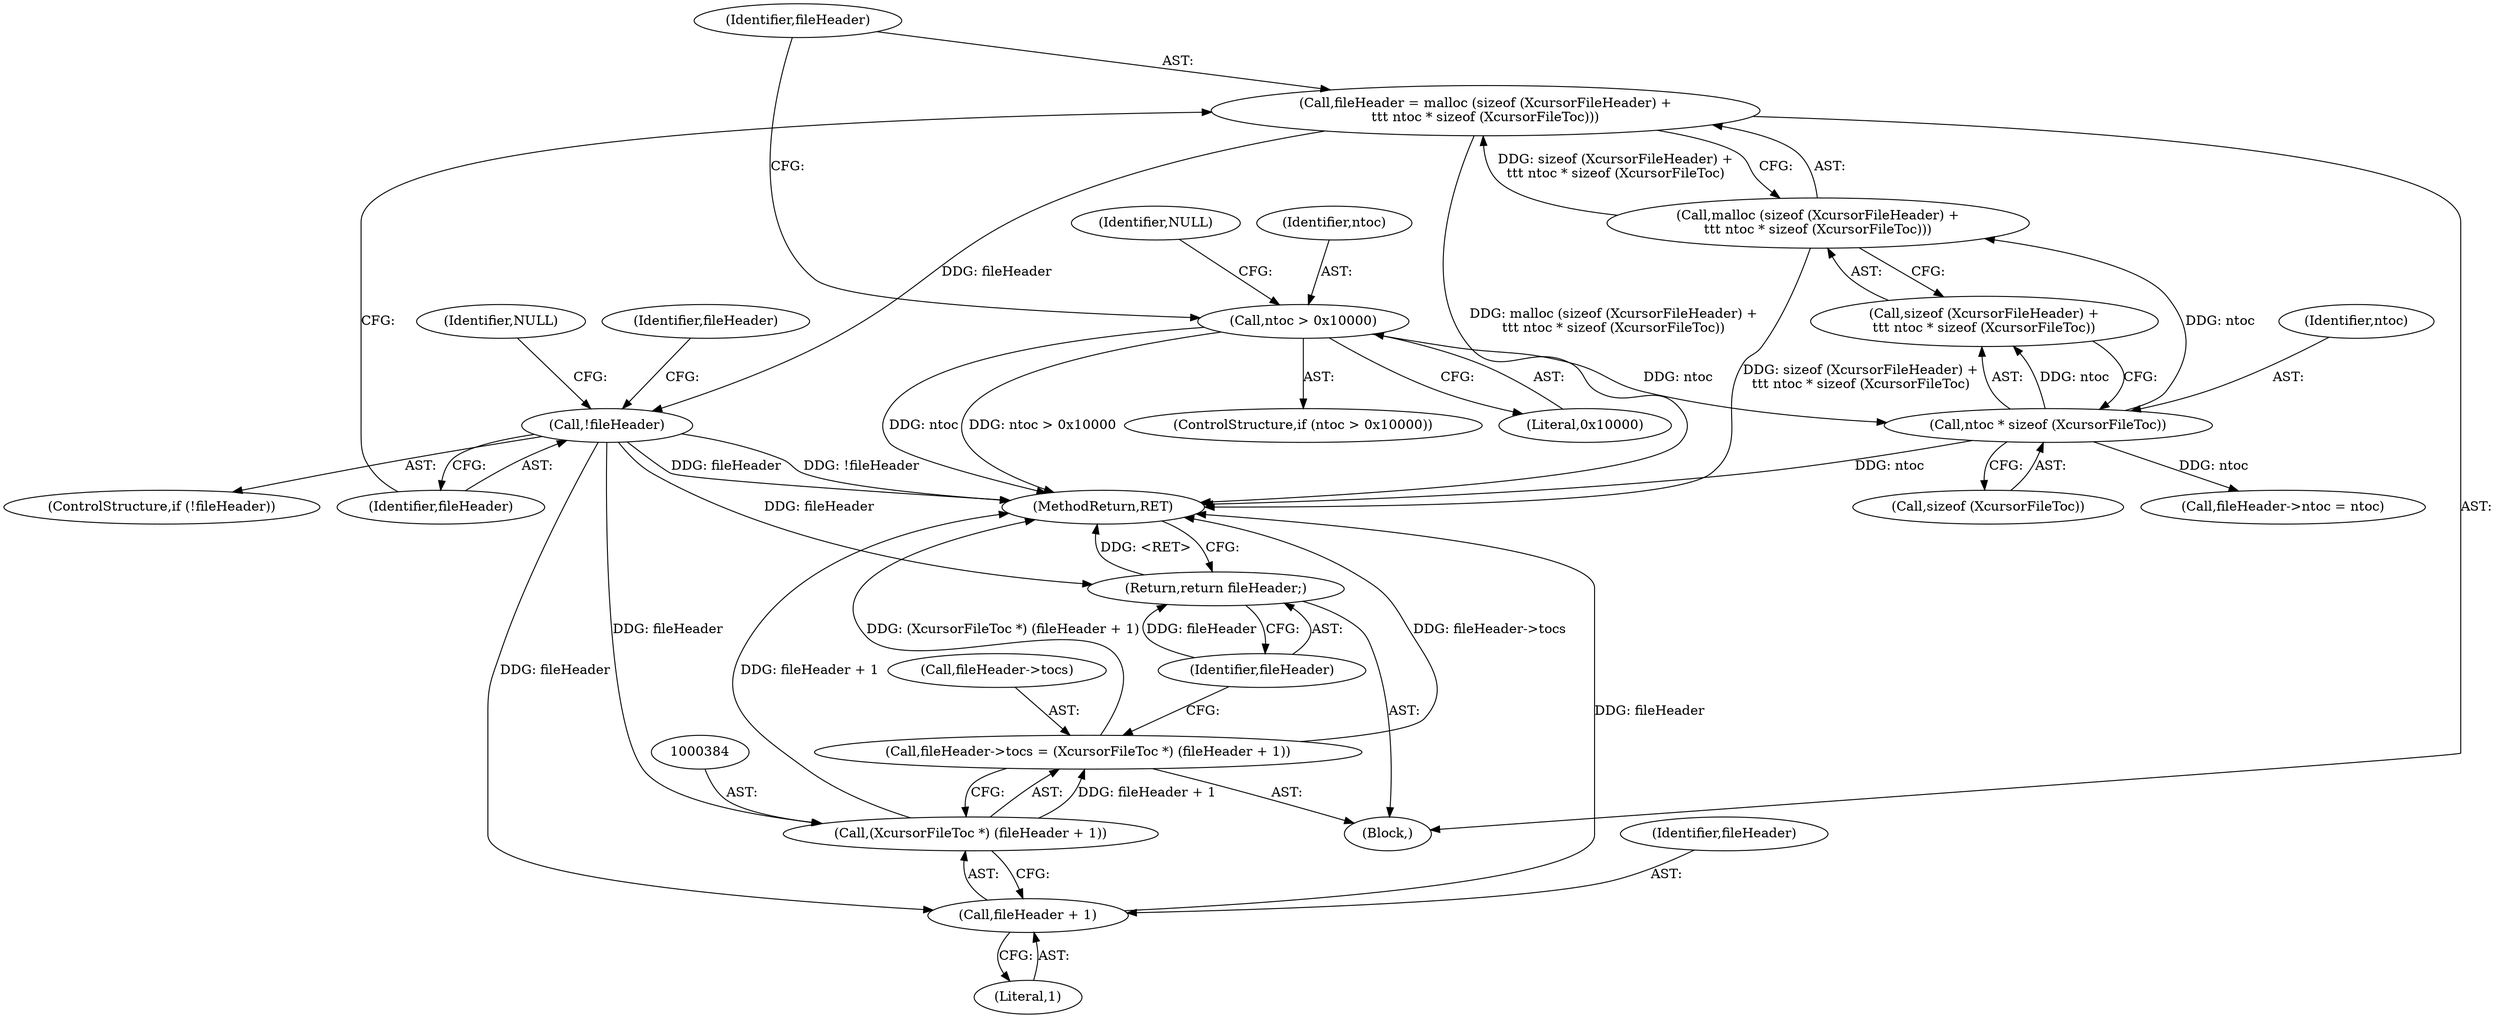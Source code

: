 digraph "0_xcursor_4794b5dd34688158fb51a2943032569d3780c4b8@API" {
"1000344" [label="(Call,fileHeader = malloc (sizeof (XcursorFileHeader) +\n\t\t\t ntoc * sizeof (XcursorFileToc)))"];
"1000346" [label="(Call,malloc (sizeof (XcursorFileHeader) +\n\t\t\t ntoc * sizeof (XcursorFileToc)))"];
"1000350" [label="(Call,ntoc * sizeof (XcursorFileToc))"];
"1000339" [label="(Call,ntoc > 0x10000)"];
"1000355" [label="(Call,!fileHeader)"];
"1000383" [label="(Call,(XcursorFileToc *) (fileHeader + 1))"];
"1000379" [label="(Call,fileHeader->tocs = (XcursorFileToc *) (fileHeader + 1))"];
"1000385" [label="(Call,fileHeader + 1)"];
"1000388" [label="(Return,return fileHeader;)"];
"1000346" [label="(Call,malloc (sizeof (XcursorFileHeader) +\n\t\t\t ntoc * sizeof (XcursorFileToc)))"];
"1000389" [label="(Identifier,fileHeader)"];
"1000343" [label="(Identifier,NULL)"];
"1000345" [label="(Identifier,fileHeader)"];
"1000380" [label="(Call,fileHeader->tocs)"];
"1000355" [label="(Call,!fileHeader)"];
"1000383" [label="(Call,(XcursorFileToc *) (fileHeader + 1))"];
"1000388" [label="(Return,return fileHeader;)"];
"1000347" [label="(Call,sizeof (XcursorFileHeader) +\n\t\t\t ntoc * sizeof (XcursorFileToc))"];
"1000387" [label="(Literal,1)"];
"1000336" [label="(Block,)"];
"1000385" [label="(Call,fileHeader + 1)"];
"1000386" [label="(Identifier,fileHeader)"];
"1000361" [label="(Identifier,fileHeader)"];
"1000354" [label="(ControlStructure,if (!fileHeader))"];
"1000344" [label="(Call,fileHeader = malloc (sizeof (XcursorFileHeader) +\n\t\t\t ntoc * sizeof (XcursorFileToc)))"];
"1000338" [label="(ControlStructure,if (ntoc > 0x10000))"];
"1000352" [label="(Call,sizeof (XcursorFileToc))"];
"1000379" [label="(Call,fileHeader->tocs = (XcursorFileToc *) (fileHeader + 1))"];
"1000374" [label="(Call,fileHeader->ntoc = ntoc)"];
"1000339" [label="(Call,ntoc > 0x10000)"];
"1000358" [label="(Identifier,NULL)"];
"1000340" [label="(Identifier,ntoc)"];
"1000351" [label="(Identifier,ntoc)"];
"1000341" [label="(Literal,0x10000)"];
"1000350" [label="(Call,ntoc * sizeof (XcursorFileToc))"];
"1000356" [label="(Identifier,fileHeader)"];
"1001171" [label="(MethodReturn,RET)"];
"1000344" -> "1000336"  [label="AST: "];
"1000344" -> "1000346"  [label="CFG: "];
"1000345" -> "1000344"  [label="AST: "];
"1000346" -> "1000344"  [label="AST: "];
"1000356" -> "1000344"  [label="CFG: "];
"1000344" -> "1001171"  [label="DDG: malloc (sizeof (XcursorFileHeader) +\n\t\t\t ntoc * sizeof (XcursorFileToc))"];
"1000346" -> "1000344"  [label="DDG: sizeof (XcursorFileHeader) +\n\t\t\t ntoc * sizeof (XcursorFileToc)"];
"1000344" -> "1000355"  [label="DDG: fileHeader"];
"1000346" -> "1000347"  [label="CFG: "];
"1000347" -> "1000346"  [label="AST: "];
"1000346" -> "1001171"  [label="DDG: sizeof (XcursorFileHeader) +\n\t\t\t ntoc * sizeof (XcursorFileToc)"];
"1000350" -> "1000346"  [label="DDG: ntoc"];
"1000350" -> "1000347"  [label="AST: "];
"1000350" -> "1000352"  [label="CFG: "];
"1000351" -> "1000350"  [label="AST: "];
"1000352" -> "1000350"  [label="AST: "];
"1000347" -> "1000350"  [label="CFG: "];
"1000350" -> "1001171"  [label="DDG: ntoc"];
"1000350" -> "1000347"  [label="DDG: ntoc"];
"1000339" -> "1000350"  [label="DDG: ntoc"];
"1000350" -> "1000374"  [label="DDG: ntoc"];
"1000339" -> "1000338"  [label="AST: "];
"1000339" -> "1000341"  [label="CFG: "];
"1000340" -> "1000339"  [label="AST: "];
"1000341" -> "1000339"  [label="AST: "];
"1000343" -> "1000339"  [label="CFG: "];
"1000345" -> "1000339"  [label="CFG: "];
"1000339" -> "1001171"  [label="DDG: ntoc > 0x10000"];
"1000339" -> "1001171"  [label="DDG: ntoc"];
"1000355" -> "1000354"  [label="AST: "];
"1000355" -> "1000356"  [label="CFG: "];
"1000356" -> "1000355"  [label="AST: "];
"1000358" -> "1000355"  [label="CFG: "];
"1000361" -> "1000355"  [label="CFG: "];
"1000355" -> "1001171"  [label="DDG: fileHeader"];
"1000355" -> "1001171"  [label="DDG: !fileHeader"];
"1000355" -> "1000383"  [label="DDG: fileHeader"];
"1000355" -> "1000385"  [label="DDG: fileHeader"];
"1000355" -> "1000388"  [label="DDG: fileHeader"];
"1000383" -> "1000379"  [label="AST: "];
"1000383" -> "1000385"  [label="CFG: "];
"1000384" -> "1000383"  [label="AST: "];
"1000385" -> "1000383"  [label="AST: "];
"1000379" -> "1000383"  [label="CFG: "];
"1000383" -> "1001171"  [label="DDG: fileHeader + 1"];
"1000383" -> "1000379"  [label="DDG: fileHeader + 1"];
"1000379" -> "1000336"  [label="AST: "];
"1000380" -> "1000379"  [label="AST: "];
"1000389" -> "1000379"  [label="CFG: "];
"1000379" -> "1001171"  [label="DDG: (XcursorFileToc *) (fileHeader + 1)"];
"1000379" -> "1001171"  [label="DDG: fileHeader->tocs"];
"1000385" -> "1000387"  [label="CFG: "];
"1000386" -> "1000385"  [label="AST: "];
"1000387" -> "1000385"  [label="AST: "];
"1000385" -> "1001171"  [label="DDG: fileHeader"];
"1000388" -> "1000336"  [label="AST: "];
"1000388" -> "1000389"  [label="CFG: "];
"1000389" -> "1000388"  [label="AST: "];
"1001171" -> "1000388"  [label="CFG: "];
"1000388" -> "1001171"  [label="DDG: <RET>"];
"1000389" -> "1000388"  [label="DDG: fileHeader"];
}
